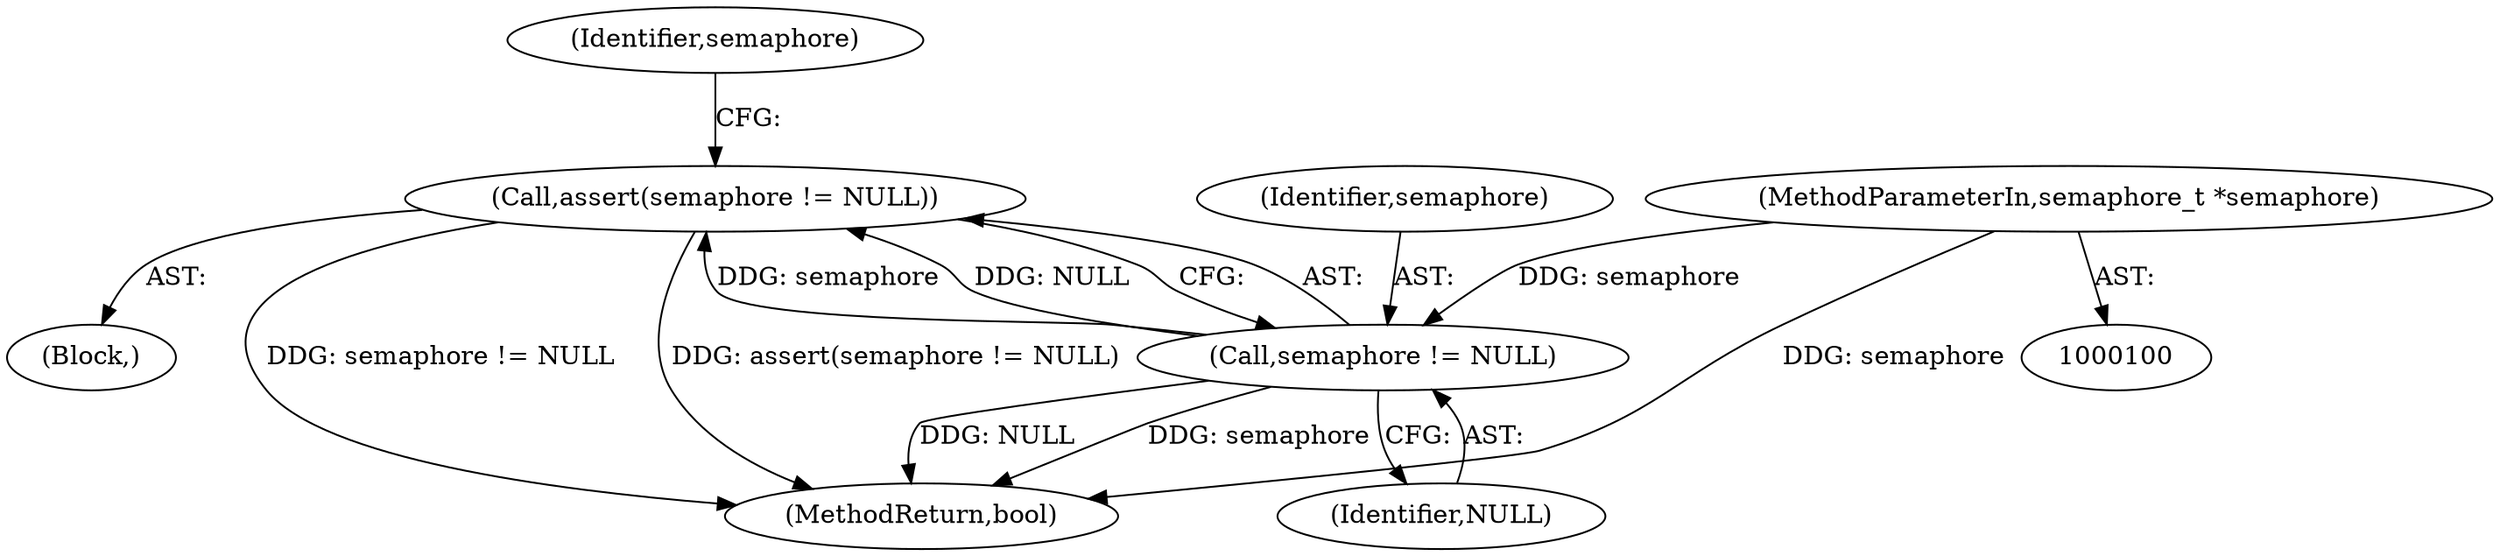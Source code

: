 digraph "0_Android_472271b153c5dc53c28beac55480a8d8434b2d5c_60@API" {
"1000103" [label="(Call,assert(semaphore != NULL))"];
"1000104" [label="(Call,semaphore != NULL)"];
"1000101" [label="(MethodParameterIn,semaphore_t *semaphore)"];
"1000102" [label="(Block,)"];
"1000103" [label="(Call,assert(semaphore != NULL))"];
"1000106" [label="(Identifier,NULL)"];
"1000110" [label="(Identifier,semaphore)"];
"1000105" [label="(Identifier,semaphore)"];
"1000187" [label="(MethodReturn,bool)"];
"1000104" [label="(Call,semaphore != NULL)"];
"1000101" [label="(MethodParameterIn,semaphore_t *semaphore)"];
"1000103" -> "1000102"  [label="AST: "];
"1000103" -> "1000104"  [label="CFG: "];
"1000104" -> "1000103"  [label="AST: "];
"1000110" -> "1000103"  [label="CFG: "];
"1000103" -> "1000187"  [label="DDG: semaphore != NULL"];
"1000103" -> "1000187"  [label="DDG: assert(semaphore != NULL)"];
"1000104" -> "1000103"  [label="DDG: semaphore"];
"1000104" -> "1000103"  [label="DDG: NULL"];
"1000104" -> "1000106"  [label="CFG: "];
"1000105" -> "1000104"  [label="AST: "];
"1000106" -> "1000104"  [label="AST: "];
"1000104" -> "1000187"  [label="DDG: semaphore"];
"1000104" -> "1000187"  [label="DDG: NULL"];
"1000101" -> "1000104"  [label="DDG: semaphore"];
"1000101" -> "1000100"  [label="AST: "];
"1000101" -> "1000187"  [label="DDG: semaphore"];
}
